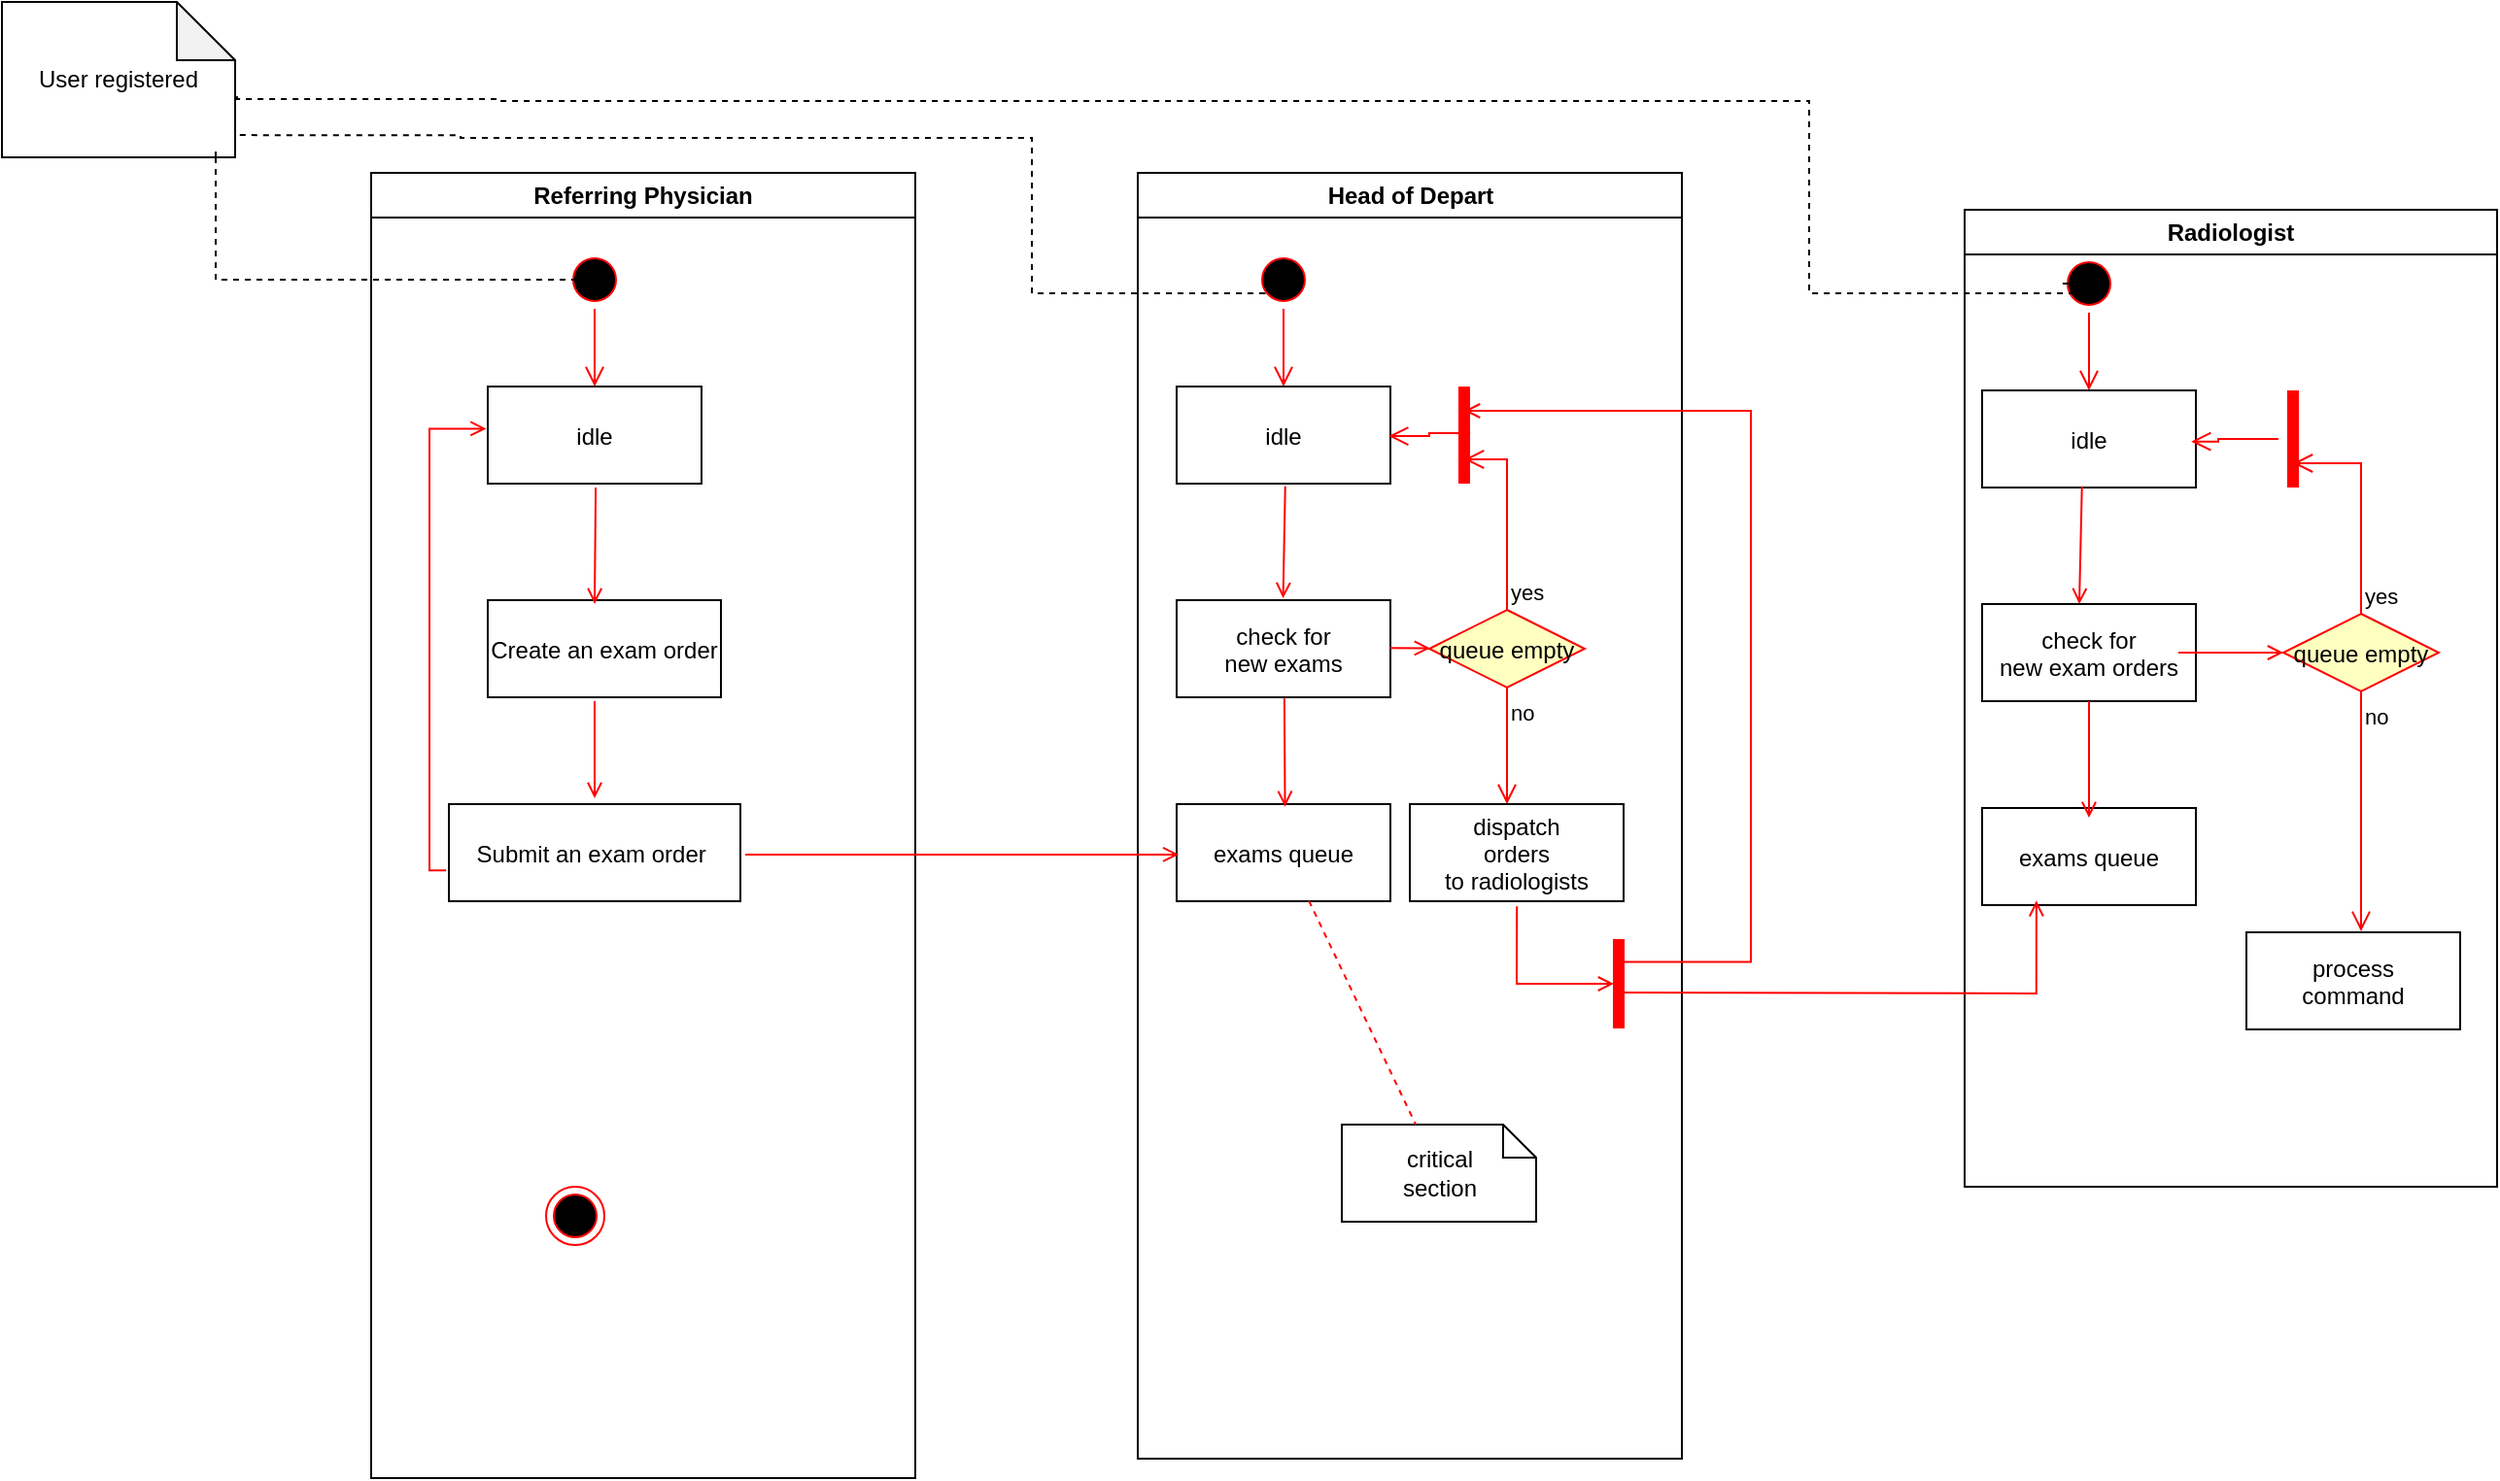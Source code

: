 <mxfile version="17.4.3" type="device"><diagram name="Page-1" id="e7e014a7-5840-1c2e-5031-d8a46d1fe8dd"><mxGraphModel dx="2973" dy="564" grid="1" gridSize="10" guides="1" tooltips="1" connect="1" arrows="1" fold="1" page="1" pageScale="1" pageWidth="1920" pageHeight="1200" background="none" math="0" shadow="0"><root><mxCell id="0"/><mxCell id="1" parent="0"/><mxCell id="2" value="Referring Physician" style="swimlane;whiteSpace=wrap" parent="1" vertex="1"><mxGeometry x="50" y="128" width="280" height="672" as="geometry"/></mxCell><mxCell id="5" value="" style="ellipse;shape=startState;fillColor=#000000;strokeColor=#ff0000;" parent="2" vertex="1"><mxGeometry x="100" y="40" width="30" height="30" as="geometry"/></mxCell><mxCell id="6" value="" style="edgeStyle=elbowEdgeStyle;elbow=horizontal;verticalAlign=bottom;endArrow=open;endSize=8;strokeColor=#FF0000;endFill=1;rounded=0" parent="2" source="5" target="7" edge="1"><mxGeometry x="100" y="40" as="geometry"><mxPoint x="115" y="110" as="targetPoint"/></mxGeometry></mxCell><mxCell id="7" value="idle" style="" parent="2" vertex="1"><mxGeometry x="60" y="110" width="110" height="50" as="geometry"/></mxCell><mxCell id="8" value="Create an exam order" style="" parent="2" vertex="1"><mxGeometry x="60" y="220" width="120" height="50" as="geometry"/></mxCell><mxCell id="9" value="" style="endArrow=open;strokeColor=#FF0000;endFill=1;rounded=0;exitX=0.505;exitY=1.041;exitDx=0;exitDy=0;exitPerimeter=0;" parent="2" source="7" edge="1"><mxGeometry relative="1" as="geometry"><mxPoint x="115" y="222" as="targetPoint"/></mxGeometry></mxCell><mxCell id="10" value="Submit an exam order " style="" parent="2" vertex="1"><mxGeometry x="40" y="325" width="150" height="50" as="geometry"/></mxCell><mxCell id="11" value="" style="endArrow=open;strokeColor=#FF0000;endFill=1;rounded=0" parent="2" edge="1"><mxGeometry relative="1" as="geometry"><mxPoint x="115" y="272" as="sourcePoint"/><mxPoint x="115" y="322" as="targetPoint"/></mxGeometry></mxCell><mxCell id="12" value="" style="edgeStyle=elbowEdgeStyle;elbow=horizontal;strokeColor=#FF0000;endArrow=open;endFill=1;rounded=0;exitX=-0.01;exitY=0.682;exitDx=0;exitDy=0;exitPerimeter=0;entryX=-0.007;entryY=0.434;entryDx=0;entryDy=0;entryPerimeter=0;" parent="2" source="10" target="7" edge="1"><mxGeometry width="100" height="100" relative="1" as="geometry"><mxPoint x="160" y="290" as="sourcePoint"/><mxPoint x="260" y="190" as="targetPoint"/><Array as="points"><mxPoint x="30" y="250"/></Array></mxGeometry></mxCell><mxCell id="38" value="" style="ellipse;shape=endState;fillColor=#000000;strokeColor=#ff0000" parent="2" vertex="1"><mxGeometry x="90" y="522" width="30" height="30" as="geometry"/></mxCell><mxCell id="3" value="Head of Depart" style="swimlane;whiteSpace=wrap" parent="1" vertex="1"><mxGeometry x="444.5" y="128" width="280" height="662" as="geometry"/></mxCell><mxCell id="13" value="" style="ellipse;shape=startState;fillColor=#000000;strokeColor=#ff0000;" parent="3" vertex="1"><mxGeometry x="60" y="40" width="30" height="30" as="geometry"/></mxCell><mxCell id="14" value="" style="edgeStyle=elbowEdgeStyle;elbow=horizontal;verticalAlign=bottom;endArrow=open;endSize=8;strokeColor=#FF0000;endFill=1;rounded=0" parent="3" source="13" target="15" edge="1"><mxGeometry x="40" y="20" as="geometry"><mxPoint x="55" y="90" as="targetPoint"/></mxGeometry></mxCell><mxCell id="15" value="idle" style="" parent="3" vertex="1"><mxGeometry x="20" y="110" width="110" height="50" as="geometry"/></mxCell><mxCell id="16" value="check for &#10;new exams" style="" parent="3" vertex="1"><mxGeometry x="20" y="220" width="110" height="50" as="geometry"/></mxCell><mxCell id="17" value="" style="endArrow=open;strokeColor=#FF0000;endFill=1;rounded=0;exitX=0.508;exitY=1.027;exitDx=0;exitDy=0;exitPerimeter=0;entryX=0.498;entryY=-0.019;entryDx=0;entryDy=0;entryPerimeter=0;" parent="3" source="15" target="16" edge="1"><mxGeometry relative="1" as="geometry"/></mxCell><mxCell id="18" value="exams queue" style="" parent="3" vertex="1"><mxGeometry x="20" y="325" width="110" height="50" as="geometry"/></mxCell><mxCell id="19" value="" style="endArrow=open;strokeColor=#FF0000;endFill=1;rounded=0;exitX=0.504;exitY=1.012;exitDx=0;exitDy=0;exitPerimeter=0;entryX=0.507;entryY=0.028;entryDx=0;entryDy=0;entryPerimeter=0;" parent="3" source="16" target="18" edge="1"><mxGeometry relative="1" as="geometry"/></mxCell><mxCell id="21" value="queue empty" style="rhombus;fillColor=#ffffc0;strokeColor=#ff0000;" parent="3" vertex="1"><mxGeometry x="150" y="225" width="80" height="40" as="geometry"/></mxCell><mxCell id="22" value="yes" style="edgeStyle=elbowEdgeStyle;elbow=horizontal;align=left;verticalAlign=bottom;endArrow=open;endSize=8;strokeColor=#FF0000;exitX=0.5;exitY=0;endFill=1;rounded=0;entryX=0.75;entryY=0.5;entryPerimeter=0" parent="3" source="21" target="25" edge="1"><mxGeometry x="-1" relative="1" as="geometry"><mxPoint x="160" y="150" as="targetPoint"/><Array as="points"><mxPoint x="190" y="180"/></Array></mxGeometry></mxCell><mxCell id="23" value="no" style="edgeStyle=elbowEdgeStyle;elbow=horizontal;align=left;verticalAlign=top;endArrow=open;endSize=8;strokeColor=#FF0000;endFill=1;rounded=0" parent="3" source="21" target="30" edge="1"><mxGeometry x="-1" relative="1" as="geometry"><mxPoint x="190" y="305" as="targetPoint"/></mxGeometry></mxCell><mxCell id="24" value="" style="endArrow=open;strokeColor=#FF0000;endFill=1;rounded=0;exitX=0.998;exitY=0.493;exitDx=0;exitDy=0;exitPerimeter=0;" parent="3" source="16" target="21" edge="1"><mxGeometry relative="1" as="geometry"/></mxCell><mxCell id="25" value="" style="shape=line;strokeWidth=6;strokeColor=#ff0000;rotation=90" parent="3" vertex="1"><mxGeometry x="143" y="127.5" width="50" height="15" as="geometry"/></mxCell><mxCell id="26" value="" style="edgeStyle=elbowEdgeStyle;elbow=horizontal;verticalAlign=bottom;endArrow=open;endSize=8;strokeColor=#FF0000;endFill=1;rounded=0;exitX=0.479;exitY=0.296;exitDx=0;exitDy=0;exitPerimeter=0;entryX=0.992;entryY=0.511;entryDx=0;entryDy=0;entryPerimeter=0;" parent="3" source="25" target="15" edge="1"><mxGeometry x="130" y="90" as="geometry"><mxPoint x="125.5" y="142" as="targetPoint"/></mxGeometry></mxCell><mxCell id="30" value="dispatch&#10;orders&#10;to radiologists" style="" parent="3" vertex="1"><mxGeometry x="140" y="325" width="110" height="50" as="geometry"/></mxCell><mxCell id="31" value="critical&#10;section" style="shape=note;whiteSpace=wrap;size=17" parent="3" vertex="1"><mxGeometry x="105" y="490" width="100" height="50" as="geometry"/></mxCell><mxCell id="32" value="" style="endArrow=none;strokeColor=#FF0000;endFill=0;rounded=0;dashed=1;exitX=0.619;exitY=0.996;exitDx=0;exitDy=0;exitPerimeter=0;" parent="3" source="18" target="31" edge="1"><mxGeometry relative="1" as="geometry"/></mxCell><mxCell id="34" value="" style="whiteSpace=wrap;strokeColor=#FF0000;fillColor=#FF0000" parent="3" vertex="1"><mxGeometry x="245" y="395" width="5" height="45" as="geometry"/></mxCell><mxCell id="41" value="" style="edgeStyle=elbowEdgeStyle;elbow=horizontal;entryX=0;entryY=0.5;strokeColor=#FF0000;endArrow=open;endFill=1;rounded=0;exitX=0.501;exitY=1.053;exitDx=0;exitDy=0;exitPerimeter=0;" parent="3" source="30" target="34" edge="1"><mxGeometry width="100" height="100" relative="1" as="geometry"><mxPoint x="60" y="480" as="sourcePoint"/><mxPoint x="160" y="380" as="targetPoint"/><Array as="points"><mxPoint x="195" y="400"/></Array></mxGeometry></mxCell><mxCell id="35" value="" style="edgeStyle=elbowEdgeStyle;elbow=horizontal;strokeColor=#FF0000;endArrow=open;endFill=1;rounded=0;entryX=0.25;entryY=0.5;entryPerimeter=0;exitX=1;exitY=0.25;exitDx=0;exitDy=0;" parent="3" target="25" edge="1" source="34"><mxGeometry width="100" height="100" relative="1" as="geometry"><mxPoint x="405.5" y="402" as="sourcePoint"/><mxPoint x="315.5" y="112" as="targetPoint"/><Array as="points"><mxPoint x="315.5" y="312"/><mxPoint x="425.5" y="127"/></Array></mxGeometry></mxCell><mxCell id="4" value="Radiologist" style="swimlane;whiteSpace=wrap" parent="1" vertex="1"><mxGeometry x="870" y="147" width="274" height="503" as="geometry"/></mxCell><mxCell id="33" value="process&#10;command" style="" parent="4" vertex="1"><mxGeometry x="145" y="372" width="110" height="50" as="geometry"/></mxCell><mxCell id="1Ppy47hcnm2ZCa5TboE1-45" value="" style="ellipse;shape=startState;fillColor=#000000;strokeColor=#ff0000;" vertex="1" parent="4"><mxGeometry x="49" y="23" width="30" height="30" as="geometry"/></mxCell><mxCell id="1Ppy47hcnm2ZCa5TboE1-46" value="" style="edgeStyle=elbowEdgeStyle;elbow=horizontal;verticalAlign=bottom;endArrow=open;endSize=8;strokeColor=#FF0000;endFill=1;rounded=0" edge="1" parent="4" source="1Ppy47hcnm2ZCa5TboE1-45" target="1Ppy47hcnm2ZCa5TboE1-47"><mxGeometry x="-415.5" y="-125" as="geometry"><mxPoint x="-400.5" y="-55" as="targetPoint"/></mxGeometry></mxCell><mxCell id="1Ppy47hcnm2ZCa5TboE1-47" value="idle" style="" vertex="1" parent="4"><mxGeometry x="9" y="93" width="110" height="50" as="geometry"/></mxCell><mxCell id="1Ppy47hcnm2ZCa5TboE1-48" value="check for &#10;new exam orders" style="" vertex="1" parent="4"><mxGeometry x="9" y="203" width="110" height="50" as="geometry"/></mxCell><mxCell id="1Ppy47hcnm2ZCa5TboE1-49" value="" style="endArrow=open;strokeColor=#FF0000;endFill=1;rounded=0;exitX=0.467;exitY=0.987;exitDx=0;exitDy=0;exitPerimeter=0;" edge="1" parent="4" source="1Ppy47hcnm2ZCa5TboE1-47"><mxGeometry relative="1" as="geometry"><mxPoint x="69" y="143" as="sourcePoint"/><mxPoint x="59" y="203" as="targetPoint"/></mxGeometry></mxCell><mxCell id="1Ppy47hcnm2ZCa5TboE1-50" value="exams queue" style="" vertex="1" parent="4"><mxGeometry x="9" y="308" width="110" height="50" as="geometry"/></mxCell><mxCell id="1Ppy47hcnm2ZCa5TboE1-51" value="" style="endArrow=open;strokeColor=#FF0000;endFill=1;rounded=0" edge="1" parent="4"><mxGeometry relative="1" as="geometry"><mxPoint x="64" y="253" as="sourcePoint"/><mxPoint x="64" y="313" as="targetPoint"/></mxGeometry></mxCell><mxCell id="1Ppy47hcnm2ZCa5TboE1-52" value="queue empty" style="rhombus;fillColor=#ffffc0;strokeColor=#ff0000;" vertex="1" parent="4"><mxGeometry x="164" y="208" width="80" height="40" as="geometry"/></mxCell><mxCell id="1Ppy47hcnm2ZCa5TboE1-53" value="yes" style="edgeStyle=elbowEdgeStyle;elbow=horizontal;align=left;verticalAlign=bottom;endArrow=open;endSize=8;strokeColor=#FF0000;exitX=0.5;exitY=0;endFill=1;rounded=0;entryX=0.75;entryY=0.5;entryPerimeter=0" edge="1" parent="4" source="1Ppy47hcnm2ZCa5TboE1-52" target="1Ppy47hcnm2ZCa5TboE1-56"><mxGeometry x="-1" relative="1" as="geometry"><mxPoint x="-270.5" y="5" as="targetPoint"/><Array as="points"><mxPoint x="204" y="163"/></Array></mxGeometry></mxCell><mxCell id="1Ppy47hcnm2ZCa5TboE1-54" value="no" style="edgeStyle=elbowEdgeStyle;elbow=horizontal;align=left;verticalAlign=top;endArrow=open;endSize=8;strokeColor=#FF0000;endFill=1;rounded=0;entryX=0.536;entryY=-0.011;entryDx=0;entryDy=0;entryPerimeter=0;" edge="1" parent="4" source="1Ppy47hcnm2ZCa5TboE1-52" target="33"><mxGeometry x="-1" relative="1" as="geometry"><mxPoint x="203.796" y="308" as="targetPoint"/></mxGeometry></mxCell><mxCell id="1Ppy47hcnm2ZCa5TboE1-55" value="" style="endArrow=open;strokeColor=#FF0000;endFill=1;rounded=0" edge="1" parent="4" target="1Ppy47hcnm2ZCa5TboE1-52"><mxGeometry relative="1" as="geometry"><mxPoint x="110" y="228" as="sourcePoint"/></mxGeometry></mxCell><mxCell id="1Ppy47hcnm2ZCa5TboE1-56" value="" style="shape=line;strokeWidth=6;strokeColor=#ff0000;rotation=90" vertex="1" parent="4"><mxGeometry x="144" y="110.5" width="50" height="15" as="geometry"/></mxCell><mxCell id="1Ppy47hcnm2ZCa5TboE1-57" value="" style="edgeStyle=elbowEdgeStyle;elbow=horizontal;verticalAlign=bottom;endArrow=open;endSize=8;strokeColor=#FF0000;endFill=1;rounded=0;entryX=0.978;entryY=0.527;entryDx=0;entryDy=0;entryPerimeter=0;" edge="1" parent="4" source="1Ppy47hcnm2ZCa5TboE1-56" target="1Ppy47hcnm2ZCa5TboE1-47"><mxGeometry x="-334.5" y="-55" as="geometry"><mxPoint x="-234.5" y="-5" as="targetPoint"/></mxGeometry></mxCell><mxCell id="20" value="" style="endArrow=open;strokeColor=#FF0000;endFill=1;rounded=0;exitX=1.017;exitY=0.519;exitDx=0;exitDy=0;exitPerimeter=0;entryX=0.01;entryY=0.519;entryDx=0;entryDy=0;entryPerimeter=0;" parent="1" source="10" target="18" edge="1"><mxGeometry relative="1" as="geometry"/></mxCell><mxCell id="1Ppy47hcnm2ZCa5TboE1-41" value="User registered" style="shape=note;whiteSpace=wrap;html=1;backgroundOutline=1;darkOpacity=0.05;" vertex="1" parent="1"><mxGeometry x="-140" y="40" width="120" height="80" as="geometry"/></mxCell><mxCell id="1Ppy47hcnm2ZCa5TboE1-42" value="" style="endArrow=none;dashed=1;html=1;rounded=0;entryX=0.242;entryY=0.538;entryDx=0;entryDy=0;edgeStyle=orthogonalEdgeStyle;entryPerimeter=0;" edge="1" parent="1" target="5"><mxGeometry width="50" height="50" relative="1" as="geometry"><mxPoint x="-30" y="120" as="sourcePoint"/><mxPoint x="-26" y="190" as="targetPoint"/><Array as="points"><mxPoint x="-30" y="117"/><mxPoint x="-30" y="183"/><mxPoint x="157" y="183"/></Array></mxGeometry></mxCell><mxCell id="1Ppy47hcnm2ZCa5TboE1-43" value="" style="endArrow=none;dashed=1;html=1;rounded=0;edgeStyle=orthogonalEdgeStyle;exitX=1.02;exitY=0.857;exitDx=0;exitDy=0;exitPerimeter=0;entryX=0.178;entryY=0.538;entryDx=0;entryDy=0;entryPerimeter=0;" edge="1" parent="1" source="1Ppy47hcnm2ZCa5TboE1-41" target="13"><mxGeometry width="50" height="50" relative="1" as="geometry"><mxPoint x="90" y="30" as="sourcePoint"/><mxPoint x="400" y="190" as="targetPoint"/><Array as="points"><mxPoint x="96" y="109"/><mxPoint x="96" y="110"/><mxPoint x="390" y="110"/><mxPoint x="390" y="190"/><mxPoint x="510" y="190"/></Array></mxGeometry></mxCell><mxCell id="1Ppy47hcnm2ZCa5TboE1-44" value="" style="endArrow=none;dashed=1;html=1;rounded=0;edgeStyle=orthogonalEdgeStyle;exitX=1.008;exitY=0.607;exitDx=0;exitDy=0;exitPerimeter=0;entryX=0;entryY=0.5;entryDx=0;entryDy=0;" edge="1" parent="1" source="1Ppy47hcnm2ZCa5TboE1-41" target="1Ppy47hcnm2ZCa5TboE1-45"><mxGeometry width="50" height="50" relative="1" as="geometry"><mxPoint x="9.059e-14" y="90.0" as="sourcePoint"/><mxPoint x="920.741" y="170" as="targetPoint"/><Array as="points"><mxPoint x="-19" y="90"/><mxPoint x="114" y="90"/><mxPoint x="114" y="91"/><mxPoint x="790" y="91"/><mxPoint x="790" y="190"/><mxPoint x="930" y="190"/><mxPoint x="930" y="185"/></Array></mxGeometry></mxCell><mxCell id="37" value="" style="edgeStyle=orthogonalEdgeStyle;strokeColor=#FF0000;endArrow=open;endFill=1;rounded=0;entryX=0.254;entryY=0.952;entryDx=0;entryDy=0;entryPerimeter=0;" parent="1" target="1Ppy47hcnm2ZCa5TboE1-50" edge="1"><mxGeometry width="100" height="100" relative="1" as="geometry"><mxPoint x="690" y="550" as="sourcePoint"/><mxPoint x="930" y="550" as="targetPoint"/></mxGeometry></mxCell></root></mxGraphModel></diagram></mxfile>